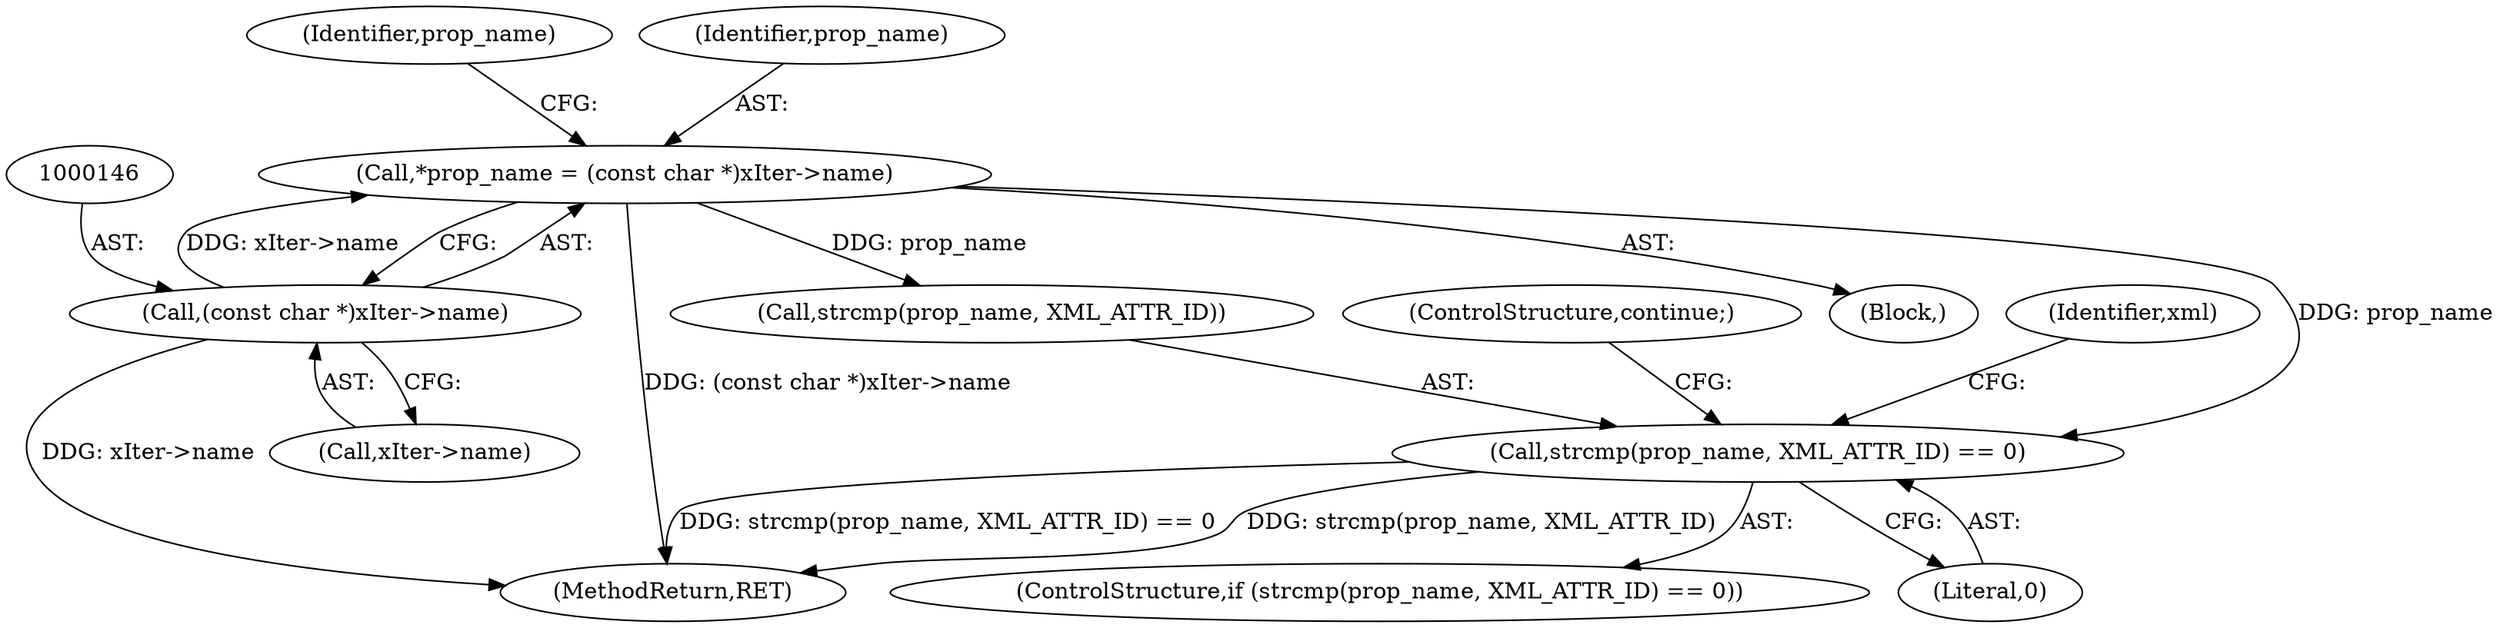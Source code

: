 digraph "1_pacemaker_84ac07c@API" {
"1000151" [label="(Call,strcmp(prop_name, XML_ATTR_ID) == 0)"];
"1000143" [label="(Call,*prop_name = (const char *)xIter->name)"];
"1000145" [label="(Call,(const char *)xIter->name)"];
"1000150" [label="(ControlStructure,if (strcmp(prop_name, XML_ATTR_ID) == 0))"];
"1000161" [label="(Identifier,xml)"];
"1000152" [label="(Call,strcmp(prop_name, XML_ATTR_ID))"];
"1000143" [label="(Call,*prop_name = (const char *)xIter->name)"];
"1000214" [label="(MethodReturn,RET)"];
"1000141" [label="(Block,)"];
"1000145" [label="(Call,(const char *)xIter->name)"];
"1000151" [label="(Call,strcmp(prop_name, XML_ATTR_ID) == 0)"];
"1000147" [label="(Call,xIter->name)"];
"1000157" [label="(ControlStructure,continue;)"];
"1000153" [label="(Identifier,prop_name)"];
"1000155" [label="(Literal,0)"];
"1000144" [label="(Identifier,prop_name)"];
"1000151" -> "1000150"  [label="AST: "];
"1000151" -> "1000155"  [label="CFG: "];
"1000152" -> "1000151"  [label="AST: "];
"1000155" -> "1000151"  [label="AST: "];
"1000157" -> "1000151"  [label="CFG: "];
"1000161" -> "1000151"  [label="CFG: "];
"1000151" -> "1000214"  [label="DDG: strcmp(prop_name, XML_ATTR_ID) == 0"];
"1000151" -> "1000214"  [label="DDG: strcmp(prop_name, XML_ATTR_ID)"];
"1000143" -> "1000151"  [label="DDG: prop_name"];
"1000143" -> "1000141"  [label="AST: "];
"1000143" -> "1000145"  [label="CFG: "];
"1000144" -> "1000143"  [label="AST: "];
"1000145" -> "1000143"  [label="AST: "];
"1000153" -> "1000143"  [label="CFG: "];
"1000143" -> "1000214"  [label="DDG: (const char *)xIter->name"];
"1000145" -> "1000143"  [label="DDG: xIter->name"];
"1000143" -> "1000152"  [label="DDG: prop_name"];
"1000145" -> "1000147"  [label="CFG: "];
"1000146" -> "1000145"  [label="AST: "];
"1000147" -> "1000145"  [label="AST: "];
"1000145" -> "1000214"  [label="DDG: xIter->name"];
}
